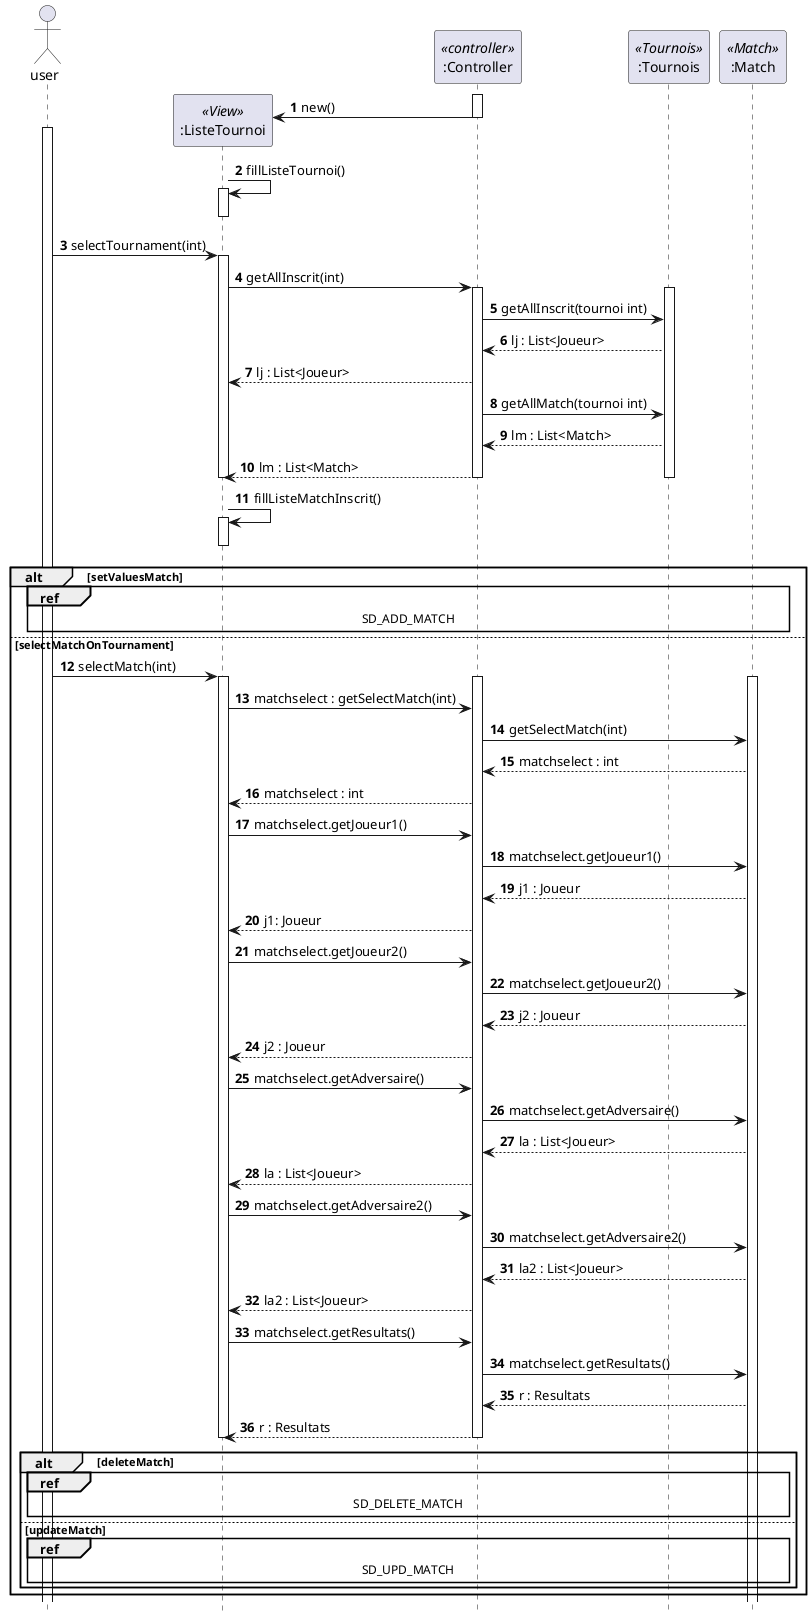 @startuml SD_TOURNOIS
autonumber
hide footbox
skinparam shadowing false
actor user as u
participant ":ListeTournoi" as v <<View>>
participant ":Controller" as c <<controller>>
participant ":Tournois" as lt <<Tournois>>
participant ":Match" as lm <<Match>>

create v
activate c
c -> v :new()
deactivate c
activate u
v -> v : fillListeTournoi()
activate v
deactivate v
u -> v :selectTournament(int)
activate v
v -> c :getAllInscrit(int)
activate c
activate lt
c -> lt : getAllInscrit(tournoi int)
lt --> c : lj : List<Joueur>
c --> v : lj : List<Joueur>
c -> lt : getAllMatch(tournoi int)
lt --> c : lm : List<Match>
c --> v : lm : List<Match>
deactivate lt
deactivate c
deactivate v
v -> v : fillListeMatchInscrit()
activate v
deactivate v
alt setValuesMatch
    ref over u,lm :SD_ADD_MATCH
else selectMatchOnTournament
    u -> v :selectMatch(int)
    activate v
    activate c
    activate lm
    v -> c :matchselect : getSelectMatch(int)
    c -> lm : getSelectMatch(int)
    lm --> c : matchselect : int
    c-->v : matchselect : int
    v ->c : matchselect.getJoueur1()
    c ->lm : matchselect.getJoueur1()
    lm --> c : j1 : Joueur
    c-->v : j1: Joueur
    v-> c : matchselect.getJoueur2()
    c->lm : matchselect.getJoueur2()
    lm --> c : j2 : Joueur
    c-->v : j2 : Joueur
    v->c :matchselect.getAdversaire()
    c->lm :matchselect.getAdversaire()
    lm --> c : la : List<Joueur>
    c-->v : la : List<Joueur>
    v-> c : matchselect.getAdversaire2()
    c-> lm :matchselect.getAdversaire2()
    lm --> c : la2 : List<Joueur>
    c-->v : la2 : List<Joueur>
    v -> c : matchselect.getResultats()
    c -> lm : matchselect.getResultats()
    lm --> c : r : Resultats
    c --> v : r : Resultats
    deactivate c
    deactivate v

    alt deleteMatch
        ref over u,lm :SD_DELETE_MATCH
    else updateMatch
        ref over u,lm :SD_UPD_MATCH
        deactivate c
        deactivate v

    end
end
@enduml